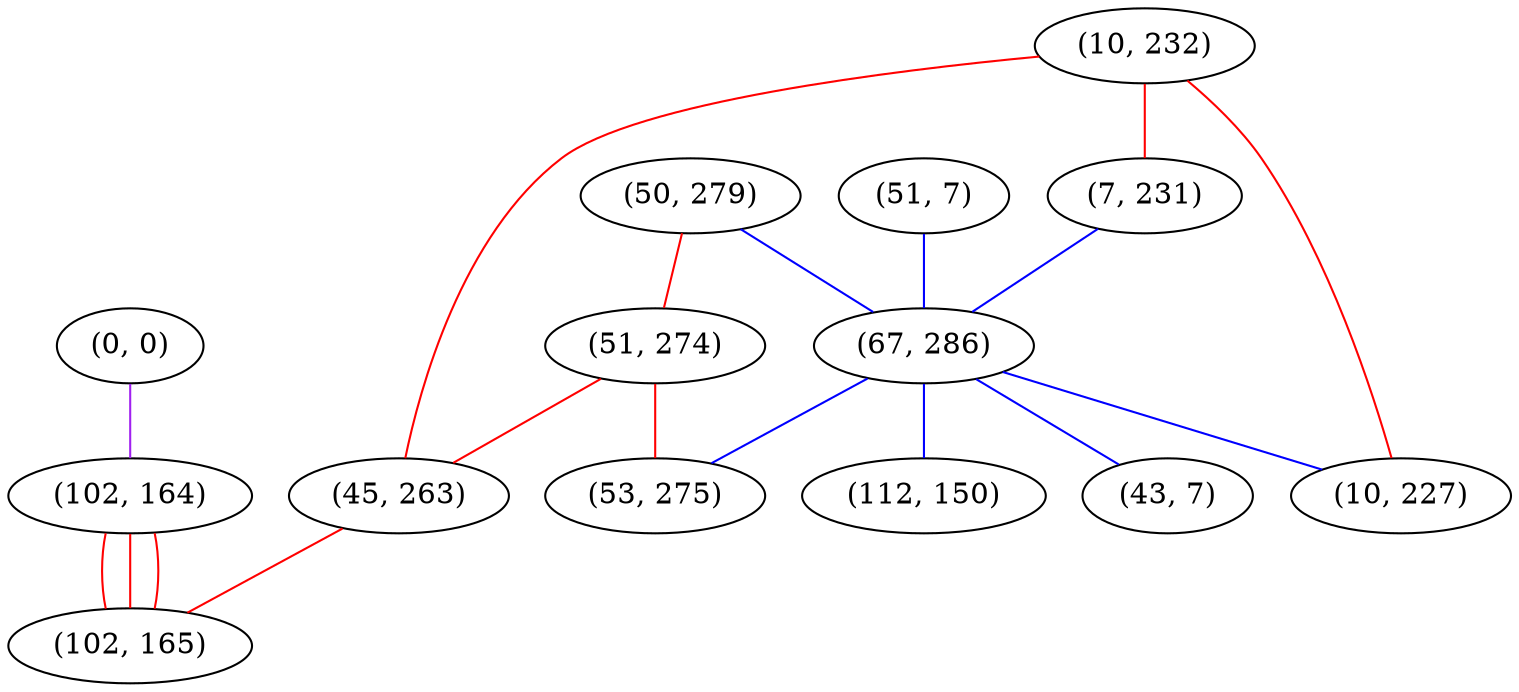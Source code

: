 graph "" {
"(50, 279)";
"(10, 232)";
"(51, 274)";
"(0, 0)";
"(102, 164)";
"(51, 7)";
"(7, 231)";
"(67, 286)";
"(112, 150)";
"(45, 263)";
"(43, 7)";
"(10, 227)";
"(102, 165)";
"(53, 275)";
"(50, 279)" -- "(51, 274)"  [color=red, key=0, weight=1];
"(50, 279)" -- "(67, 286)"  [color=blue, key=0, weight=3];
"(10, 232)" -- "(45, 263)"  [color=red, key=0, weight=1];
"(10, 232)" -- "(10, 227)"  [color=red, key=0, weight=1];
"(10, 232)" -- "(7, 231)"  [color=red, key=0, weight=1];
"(51, 274)" -- "(45, 263)"  [color=red, key=0, weight=1];
"(51, 274)" -- "(53, 275)"  [color=red, key=0, weight=1];
"(0, 0)" -- "(102, 164)"  [color=purple, key=0, weight=4];
"(102, 164)" -- "(102, 165)"  [color=red, key=0, weight=1];
"(102, 164)" -- "(102, 165)"  [color=red, key=1, weight=1];
"(102, 164)" -- "(102, 165)"  [color=red, key=2, weight=1];
"(51, 7)" -- "(67, 286)"  [color=blue, key=0, weight=3];
"(7, 231)" -- "(67, 286)"  [color=blue, key=0, weight=3];
"(67, 286)" -- "(43, 7)"  [color=blue, key=0, weight=3];
"(67, 286)" -- "(112, 150)"  [color=blue, key=0, weight=3];
"(67, 286)" -- "(10, 227)"  [color=blue, key=0, weight=3];
"(67, 286)" -- "(53, 275)"  [color=blue, key=0, weight=3];
"(45, 263)" -- "(102, 165)"  [color=red, key=0, weight=1];
}
